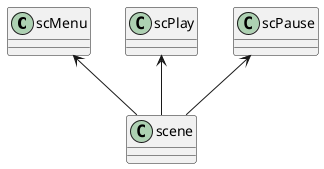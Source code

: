 @startuml
skinparam classAttributeIconSize 0

class scMenu {

}

scMenu <-- scene

class scPlay{

}

scPlay <-- scene


class scPause{

}

scPause <-- scene

@enduml
